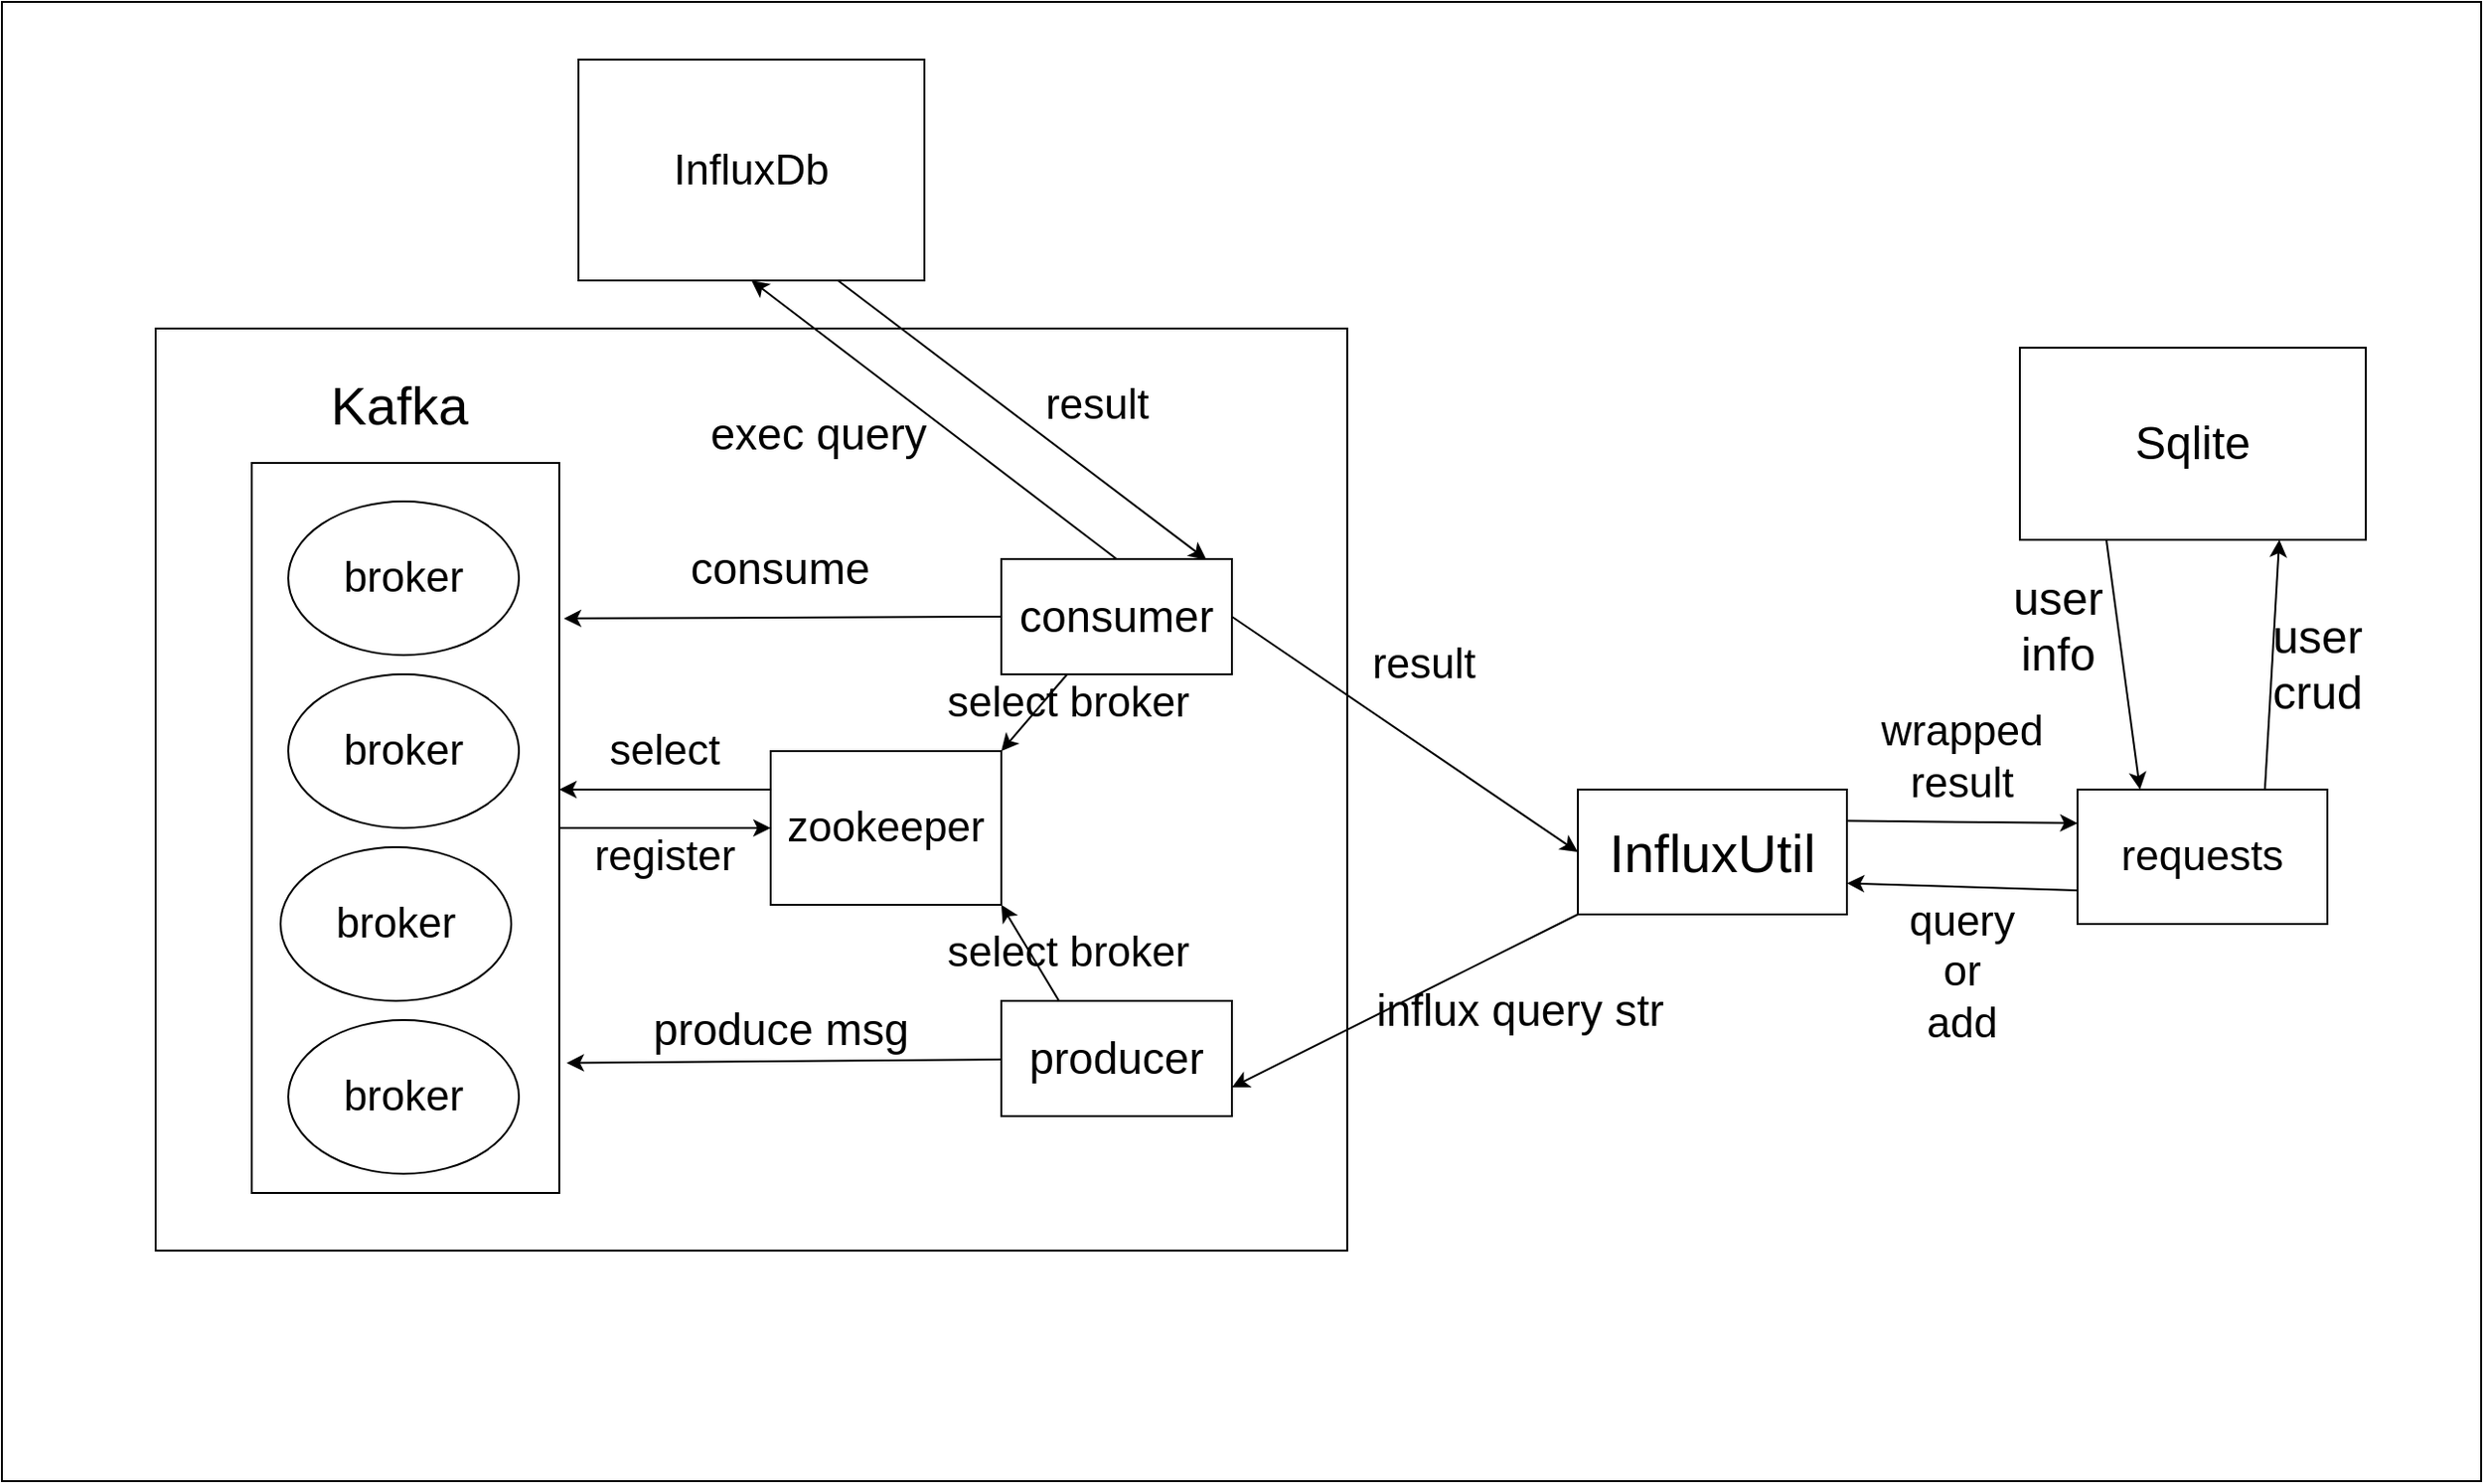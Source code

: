 <mxfile>
    <diagram id="Df92zwT9GVGiqGQfAA0L" name="Page-1">
        <mxGraphModel dx="2121" dy="1979" grid="1" gridSize="10" guides="1" tooltips="1" connect="1" arrows="1" fold="1" page="1" pageScale="1" pageWidth="827" pageHeight="1169" math="0" shadow="0">
            <root>
                <mxCell id="0"/>
                <mxCell id="1" parent="0"/>
                <mxCell id="82" value="" style="rounded=0;whiteSpace=wrap;html=1;" parent="1" vertex="1">
                    <mxGeometry x="-40" y="-1060" width="1290" height="770" as="geometry"/>
                </mxCell>
                <mxCell id="4" value="" style="rounded=0;whiteSpace=wrap;html=1;" parent="1" vertex="1">
                    <mxGeometry x="40" y="-890" width="620" height="480" as="geometry"/>
                </mxCell>
                <mxCell id="6" value="&lt;font style=&quot;font-size: 22px;&quot;&gt;broker&lt;/font&gt;" style="ellipse;whiteSpace=wrap;html=1;" parent="1" vertex="1">
                    <mxGeometry x="109" y="-800" width="120" height="80" as="geometry"/>
                </mxCell>
                <mxCell id="10" value="&lt;font style=&quot;font-size: 22px;&quot;&gt;broker&lt;/font&gt;" style="ellipse;whiteSpace=wrap;html=1;" parent="1" vertex="1">
                    <mxGeometry x="109" y="-710" width="120" height="80" as="geometry"/>
                </mxCell>
                <mxCell id="11" value="&lt;font style=&quot;font-size: 22px;&quot;&gt;broker&lt;/font&gt;" style="ellipse;whiteSpace=wrap;html=1;" parent="1" vertex="1">
                    <mxGeometry x="105" y="-620" width="120" height="80" as="geometry"/>
                </mxCell>
                <mxCell id="12" value="&lt;font style=&quot;font-size: 22px;&quot;&gt;broker&lt;/font&gt;" style="ellipse;whiteSpace=wrap;html=1;" parent="1" vertex="1">
                    <mxGeometry x="109" y="-530" width="120" height="80" as="geometry"/>
                </mxCell>
                <mxCell id="71" style="edgeStyle=none;html=1;exitX=0.75;exitY=1;exitDx=0;exitDy=0;entryX=0.889;entryY=0.005;entryDx=0;entryDy=0;entryPerimeter=0;fontSize=22;" parent="1" source="15" target="29" edge="1">
                    <mxGeometry relative="1" as="geometry"/>
                </mxCell>
                <mxCell id="15" value="InfluxDb" style="rounded=0;whiteSpace=wrap;html=1;fontSize=22;" parent="1" vertex="1">
                    <mxGeometry x="260" y="-1030" width="180" height="115" as="geometry"/>
                </mxCell>
                <mxCell id="16" value="&lt;font style=&quot;font-size: 28px;&quot;&gt;Kafka&lt;/font&gt;&amp;nbsp;" style="text;html=1;strokeColor=none;fillColor=none;align=center;verticalAlign=middle;whiteSpace=wrap;rounded=0;fontSize=22;" parent="1" vertex="1">
                    <mxGeometry x="115" y="-870" width="110" height="40" as="geometry"/>
                </mxCell>
                <mxCell id="73" style="edgeStyle=none;html=1;exitX=0;exitY=1;exitDx=0;exitDy=0;entryX=1;entryY=0.75;entryDx=0;entryDy=0;fontSize=22;" parent="1" source="17" target="28" edge="1">
                    <mxGeometry relative="1" as="geometry"/>
                </mxCell>
                <mxCell id="81" style="edgeStyle=none;html=1;exitX=1;exitY=0.25;exitDx=0;exitDy=0;entryX=0;entryY=0.25;entryDx=0;entryDy=0;fontSize=22;" parent="1" source="17" target="75" edge="1">
                    <mxGeometry relative="1" as="geometry"/>
                </mxCell>
                <mxCell id="17" value="InfluxUtil" style="rounded=0;whiteSpace=wrap;html=1;fontSize=28;" parent="1" vertex="1">
                    <mxGeometry x="780" y="-650" width="140" height="65" as="geometry"/>
                </mxCell>
                <mxCell id="24" value="influx query str" style="text;html=1;strokeColor=none;fillColor=none;align=center;verticalAlign=middle;whiteSpace=wrap;rounded=0;fontSize=23;" parent="1" vertex="1">
                    <mxGeometry x="660" y="-550" width="180" height="30" as="geometry"/>
                </mxCell>
                <mxCell id="64" style="edgeStyle=none;html=1;entryX=1.024;entryY=0.822;entryDx=0;entryDy=0;entryPerimeter=0;fontSize=22;" parent="1" source="28" target="50" edge="1">
                    <mxGeometry relative="1" as="geometry"/>
                </mxCell>
                <mxCell id="66" style="edgeStyle=none;html=1;exitX=0.25;exitY=0;exitDx=0;exitDy=0;entryX=1;entryY=1;entryDx=0;entryDy=0;fontSize=22;" parent="1" source="28" target="51" edge="1">
                    <mxGeometry relative="1" as="geometry"/>
                </mxCell>
                <mxCell id="28" value="producer" style="rounded=0;whiteSpace=wrap;html=1;fontSize=23;" parent="1" vertex="1">
                    <mxGeometry x="480" y="-540" width="120" height="60" as="geometry"/>
                </mxCell>
                <mxCell id="62" style="edgeStyle=none;html=1;entryX=1;entryY=0;entryDx=0;entryDy=0;fontSize=22;" parent="1" source="29" target="51" edge="1">
                    <mxGeometry relative="1" as="geometry"/>
                </mxCell>
                <mxCell id="63" style="edgeStyle=none;html=1;exitX=0;exitY=0.5;exitDx=0;exitDy=0;entryX=1.015;entryY=0.213;entryDx=0;entryDy=0;entryPerimeter=0;fontSize=22;" parent="1" source="29" target="50" edge="1">
                    <mxGeometry relative="1" as="geometry"/>
                </mxCell>
                <mxCell id="68" style="edgeStyle=none;html=1;exitX=0.5;exitY=0;exitDx=0;exitDy=0;entryX=0.5;entryY=1;entryDx=0;entryDy=0;fontSize=22;" parent="1" source="29" target="15" edge="1">
                    <mxGeometry relative="1" as="geometry"/>
                </mxCell>
                <mxCell id="74" style="edgeStyle=none;html=1;exitX=1;exitY=0.5;exitDx=0;exitDy=0;entryX=0;entryY=0.5;entryDx=0;entryDy=0;fontSize=22;" parent="1" source="29" target="17" edge="1">
                    <mxGeometry relative="1" as="geometry"/>
                </mxCell>
                <mxCell id="29" value="consumer" style="rounded=0;whiteSpace=wrap;html=1;fontSize=23;" parent="1" vertex="1">
                    <mxGeometry x="480" y="-770" width="120" height="60" as="geometry"/>
                </mxCell>
                <mxCell id="41" value="produce msg" style="text;html=1;strokeColor=none;fillColor=none;align=center;verticalAlign=middle;whiteSpace=wrap;rounded=0;fontSize=23;" parent="1" vertex="1">
                    <mxGeometry x="297.5" y="-540" width="135" height="30" as="geometry"/>
                </mxCell>
                <mxCell id="46" value="consume" style="text;html=1;strokeColor=none;fillColor=none;align=center;verticalAlign=middle;whiteSpace=wrap;rounded=0;fontSize=23;" parent="1" vertex="1">
                    <mxGeometry x="335" y="-780" width="60" height="30" as="geometry"/>
                </mxCell>
                <mxCell id="48" value="&lt;font style=&quot;font-size: 22px;&quot;&gt;result&lt;/font&gt;" style="text;html=1;strokeColor=none;fillColor=none;align=center;verticalAlign=middle;whiteSpace=wrap;rounded=0;" parent="1" vertex="1">
                    <mxGeometry x="670" y="-730" width="60" height="30" as="geometry"/>
                </mxCell>
                <mxCell id="58" style="edgeStyle=none;html=1;exitX=1;exitY=0.5;exitDx=0;exitDy=0;entryX=0;entryY=0.5;entryDx=0;entryDy=0;fontSize=22;" parent="1" source="50" target="51" edge="1">
                    <mxGeometry relative="1" as="geometry"/>
                </mxCell>
                <mxCell id="50" value="" style="rounded=0;whiteSpace=wrap;html=1;fontSize=22;gradientColor=none;fillColor=none;" parent="1" vertex="1">
                    <mxGeometry x="90" y="-820" width="160" height="380" as="geometry"/>
                </mxCell>
                <mxCell id="57" style="edgeStyle=none;html=1;exitX=0;exitY=0.25;exitDx=0;exitDy=0;fontSize=22;" parent="1" source="51" edge="1">
                    <mxGeometry relative="1" as="geometry">
                        <mxPoint x="250" y="-650" as="targetPoint"/>
                    </mxGeometry>
                </mxCell>
                <mxCell id="51" value="zookeeper" style="rounded=0;whiteSpace=wrap;html=1;fontSize=22;fillColor=none;gradientColor=none;" parent="1" vertex="1">
                    <mxGeometry x="360" y="-670" width="120" height="80" as="geometry"/>
                </mxCell>
                <mxCell id="59" value="register" style="text;html=1;strokeColor=none;fillColor=none;align=center;verticalAlign=middle;whiteSpace=wrap;rounded=0;fontSize=22;" parent="1" vertex="1">
                    <mxGeometry x="275" y="-630" width="60" height="30" as="geometry"/>
                </mxCell>
                <mxCell id="60" value="select" style="text;html=1;strokeColor=none;fillColor=none;align=center;verticalAlign=middle;whiteSpace=wrap;rounded=0;fontSize=22;" parent="1" vertex="1">
                    <mxGeometry x="275" y="-685" width="60" height="30" as="geometry"/>
                </mxCell>
                <mxCell id="65" value="select broker" style="text;html=1;strokeColor=none;fillColor=none;align=center;verticalAlign=middle;whiteSpace=wrap;rounded=0;fontSize=22;" parent="1" vertex="1">
                    <mxGeometry x="440" y="-710" width="150" height="30" as="geometry"/>
                </mxCell>
                <mxCell id="67" value="select broker" style="text;html=1;strokeColor=none;fillColor=none;align=center;verticalAlign=middle;whiteSpace=wrap;rounded=0;fontSize=22;" parent="1" vertex="1">
                    <mxGeometry x="440" y="-580" width="150" height="30" as="geometry"/>
                </mxCell>
                <mxCell id="69" value="exec query" style="text;html=1;strokeColor=none;fillColor=none;align=center;verticalAlign=middle;whiteSpace=wrap;rounded=0;fontSize=23;" parent="1" vertex="1">
                    <mxGeometry x="310" y="-850" width="150" height="30" as="geometry"/>
                </mxCell>
                <mxCell id="72" value="result" style="text;html=1;strokeColor=none;fillColor=none;align=center;verticalAlign=middle;whiteSpace=wrap;rounded=0;fontSize=22;" parent="1" vertex="1">
                    <mxGeometry x="500" y="-865" width="60" height="30" as="geometry"/>
                </mxCell>
                <mxCell id="77" style="edgeStyle=none;html=1;exitX=0;exitY=0.75;exitDx=0;exitDy=0;entryX=1;entryY=0.75;entryDx=0;entryDy=0;fontSize=22;" parent="1" source="75" target="17" edge="1">
                    <mxGeometry relative="1" as="geometry"/>
                </mxCell>
                <mxCell id="89" style="edgeStyle=none;html=1;exitX=0.75;exitY=0;exitDx=0;exitDy=0;entryX=0.75;entryY=1;entryDx=0;entryDy=0;fontSize=24;" edge="1" parent="1" source="75" target="83">
                    <mxGeometry relative="1" as="geometry"/>
                </mxCell>
                <mxCell id="75" value="requests" style="rounded=0;whiteSpace=wrap;html=1;fontSize=22;fillColor=none;gradientColor=none;" parent="1" vertex="1">
                    <mxGeometry x="1040" y="-650" width="130" height="70" as="geometry"/>
                </mxCell>
                <mxCell id="78" value="query or add" style="text;html=1;strokeColor=none;fillColor=none;align=center;verticalAlign=middle;whiteSpace=wrap;rounded=0;fontSize=22;" parent="1" vertex="1">
                    <mxGeometry x="950" y="-570" width="60" height="30" as="geometry"/>
                </mxCell>
                <mxCell id="79" value="wrapped result" style="text;html=1;strokeColor=none;fillColor=none;align=center;verticalAlign=middle;whiteSpace=wrap;rounded=0;fontSize=22;" parent="1" vertex="1">
                    <mxGeometry x="950" y="-682.5" width="60" height="30" as="geometry"/>
                </mxCell>
                <mxCell id="91" style="edgeStyle=none;html=1;exitX=0.25;exitY=1;exitDx=0;exitDy=0;entryX=0.25;entryY=0;entryDx=0;entryDy=0;fontSize=24;" edge="1" parent="1" source="83" target="75">
                    <mxGeometry relative="1" as="geometry"/>
                </mxCell>
                <mxCell id="83" value="&lt;font style=&quot;font-size: 24px;&quot;&gt;Sqlite&lt;/font&gt;" style="rounded=0;whiteSpace=wrap;html=1;" vertex="1" parent="1">
                    <mxGeometry x="1010" y="-880" width="180" height="100" as="geometry"/>
                </mxCell>
                <mxCell id="92" value="user crud" style="text;html=1;strokeColor=none;fillColor=none;align=center;verticalAlign=middle;whiteSpace=wrap;rounded=0;fontSize=24;" vertex="1" parent="1">
                    <mxGeometry x="1120" y="-730" width="90" height="30" as="geometry"/>
                </mxCell>
                <mxCell id="93" value="user info" style="text;html=1;strokeColor=none;fillColor=none;align=center;verticalAlign=middle;whiteSpace=wrap;rounded=0;fontSize=24;" vertex="1" parent="1">
                    <mxGeometry x="1000" y="-750" width="60" height="30" as="geometry"/>
                </mxCell>
            </root>
        </mxGraphModel>
    </diagram>
</mxfile>